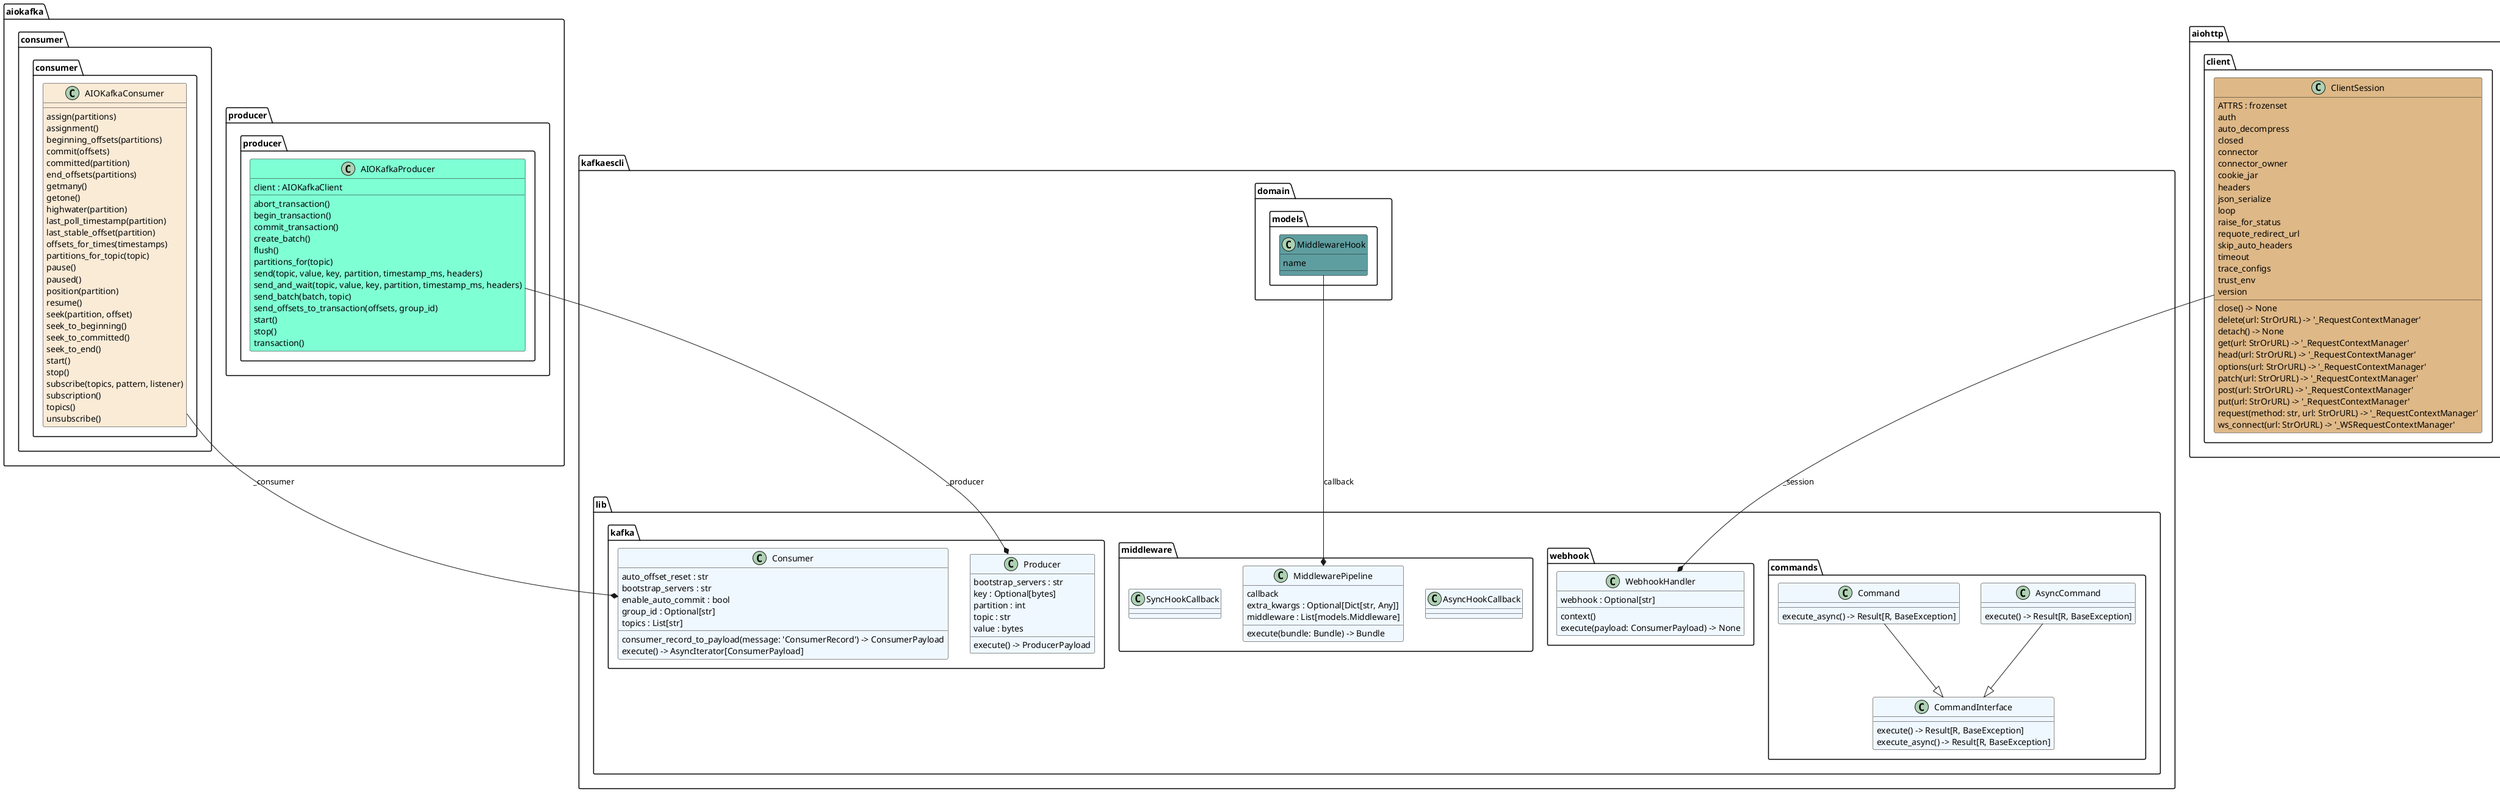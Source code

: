 @startuml classes_kafkaescli.lib

class "AIOKafkaConsumer" as aiokafka.consumer.consumer.AIOKafkaConsumer #antiquewhite {
  assign(partitions)
  assignment()
  beginning_offsets(partitions)
  commit(offsets)
  committed(partition)
  end_offsets(partitions)
  getmany()
  getone()
  highwater(partition)
  last_poll_timestamp(partition)
  last_stable_offset(partition)
  offsets_for_times(timestamps)
  partitions_for_topic(topic)
  pause()
  paused()
  position(partition)
  resume()
  seek(partition, offset)
  seek_to_beginning()
  seek_to_committed()
  seek_to_end()
  start()
  stop()
  subscribe(topics, pattern, listener)
  subscription()
  topics()
  unsubscribe()
}
class "AIOKafkaProducer" as aiokafka.producer.producer.AIOKafkaProducer #aquamarine {
  client : AIOKafkaClient
  abort_transaction()
  begin_transaction()
  commit_transaction()
  create_batch()
  flush()
  partitions_for(topic)
  send(topic, value, key, partition, timestamp_ms, headers)
  send_and_wait(topic, value, key, partition, timestamp_ms, headers)
  send_batch(batch, topic)
  send_offsets_to_transaction(offsets, group_id)
  start()
  stop()
  transaction()
}
class "AsyncCommand" as kafkaescli.lib.commands.AsyncCommand #aliceblue {
  execute() -> Result[R, BaseException]
}
class "AsyncHookCallback" as kafkaescli.lib.middleware.AsyncHookCallback #aliceblue {
}
class "ClientSession" as aiohttp.client.ClientSession #burlywood {
  ATTRS : frozenset
  auth
  auto_decompress
  closed
  connector
  connector_owner
  cookie_jar
  headers
  json_serialize
  loop
  raise_for_status
  requote_redirect_url
  skip_auto_headers
  timeout
  trace_configs
  trust_env
  version
  close() -> None
  delete(url: StrOrURL) -> '_RequestContextManager'
  detach() -> None
  get(url: StrOrURL) -> '_RequestContextManager'
  head(url: StrOrURL) -> '_RequestContextManager'
  options(url: StrOrURL) -> '_RequestContextManager'
  patch(url: StrOrURL) -> '_RequestContextManager'
  post(url: StrOrURL) -> '_RequestContextManager'
  put(url: StrOrURL) -> '_RequestContextManager'
  request(method: str, url: StrOrURL) -> '_RequestContextManager'
  ws_connect(url: StrOrURL) -> '_WSRequestContextManager'
}
class "Command" as kafkaescli.lib.commands.Command #aliceblue {
  execute_async() -> Result[R, BaseException]
}
class "CommandInterface" as kafkaescli.lib.commands.CommandInterface #aliceblue {
  execute() -> Result[R, BaseException]
  execute_async() -> Result[R, BaseException]
}
class "Consumer" as kafkaescli.lib.kafka.Consumer #aliceblue {
  auto_offset_reset : str
  bootstrap_servers : str
  enable_auto_commit : bool
  group_id : Optional[str]
  topics : List[str]
  consumer_record_to_payload(message: 'ConsumerRecord') -> ConsumerPayload
  execute() -> AsyncIterator[ConsumerPayload]
}
class "MiddlewareHook" as kafkaescli.domain.models.MiddlewareHook #cadetblue {
  name
}
class "MiddlewarePipeline" as kafkaescli.lib.middleware.MiddlewarePipeline #aliceblue {
  callback
  extra_kwargs : Optional[Dict[str, Any]]
  middleware : List[models.Middleware]
  execute(bundle: Bundle) -> Bundle
}
class "Producer" as kafkaescli.lib.kafka.Producer #aliceblue {
  bootstrap_servers : str
  key : Optional[bytes]
  partition : int
  topic : str
  value : bytes
  execute() -> ProducerPayload
}
class "SyncHookCallback" as kafkaescli.lib.middleware.SyncHookCallback #aliceblue {
}
class "WebhookHandler" as kafkaescli.lib.webhook.WebhookHandler #aliceblue {
  webhook : Optional[str]
  context()
  execute(payload: ConsumerPayload) -> None
}
kafkaescli.lib.commands.AsyncCommand --|> kafkaescli.lib.commands.CommandInterface
kafkaescli.lib.commands.Command --|> kafkaescli.lib.commands.CommandInterface
aiohttp.client.ClientSession --* kafkaescli.lib.webhook.WebhookHandler : _session
aiokafka.consumer.consumer.AIOKafkaConsumer --* kafkaescli.lib.kafka.Consumer : _consumer
aiokafka.producer.producer.AIOKafkaProducer --* kafkaescli.lib.kafka.Producer : _producer
kafkaescli.domain.models.MiddlewareHook --* kafkaescli.lib.middleware.MiddlewarePipeline : callback
@enduml
